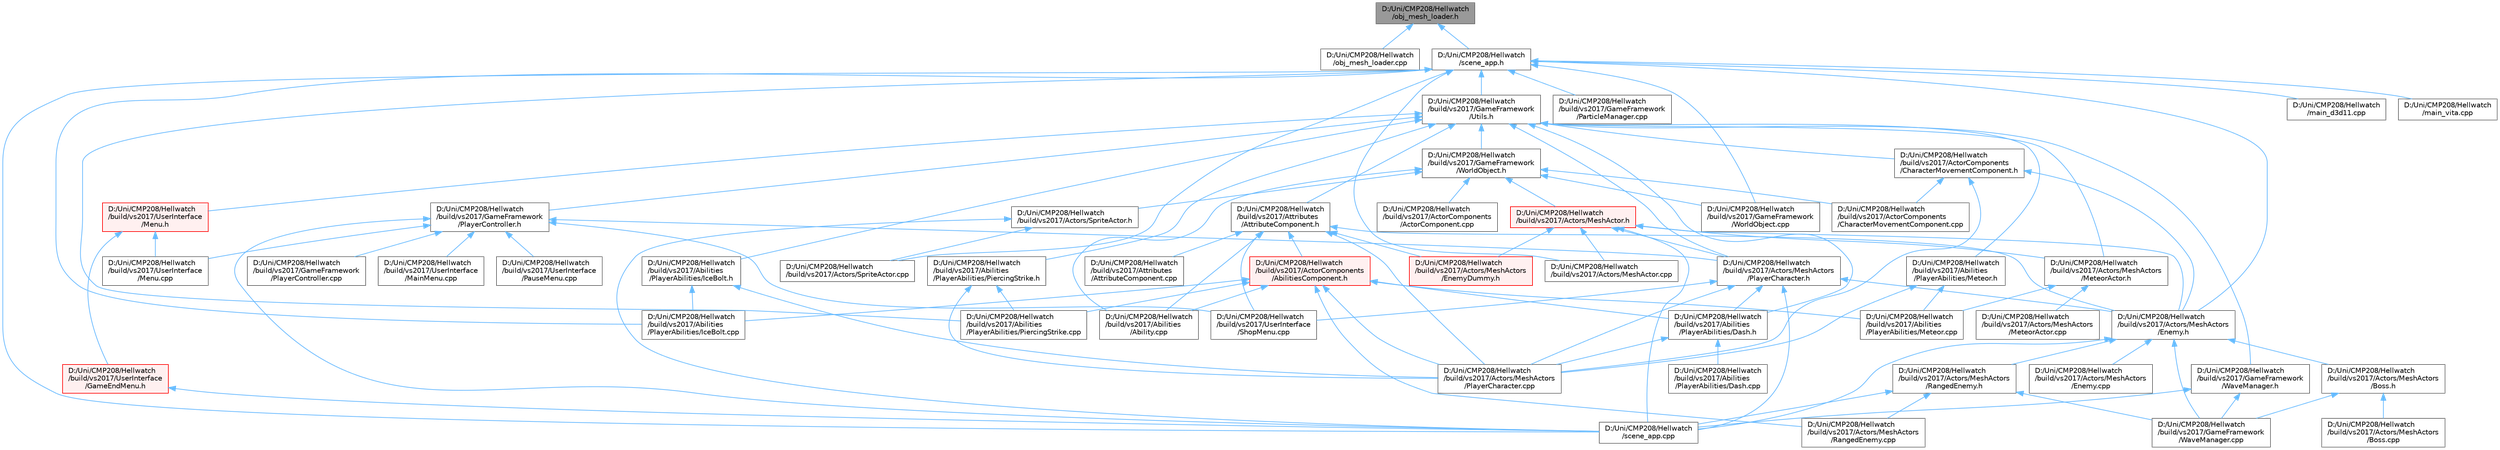 digraph "D:/Uni/CMP208/Hellwatch/obj_mesh_loader.h"
{
 // LATEX_PDF_SIZE
  bgcolor="transparent";
  edge [fontname=Helvetica,fontsize=10,labelfontname=Helvetica,labelfontsize=10];
  node [fontname=Helvetica,fontsize=10,shape=box,height=0.2,width=0.4];
  Node1 [label="D:/Uni/CMP208/Hellwatch\l/obj_mesh_loader.h",height=0.2,width=0.4,color="gray40", fillcolor="grey60", style="filled", fontcolor="black",tooltip=" "];
  Node1 -> Node2 [dir="back",color="steelblue1",style="solid"];
  Node2 [label="D:/Uni/CMP208/Hellwatch\l/obj_mesh_loader.cpp",height=0.2,width=0.4,color="grey40", fillcolor="white", style="filled",URL="$obj__mesh__loader_8cpp.html",tooltip=" "];
  Node1 -> Node3 [dir="back",color="steelblue1",style="solid"];
  Node3 [label="D:/Uni/CMP208/Hellwatch\l/scene_app.h",height=0.2,width=0.4,color="grey40", fillcolor="white", style="filled",URL="$scene__app_8h.html",tooltip=" "];
  Node3 -> Node4 [dir="back",color="steelblue1",style="solid"];
  Node4 [label="D:/Uni/CMP208/Hellwatch\l/build/vs2017/Abilities\l/PlayerAbilities/IceBolt.cpp",height=0.2,width=0.4,color="grey40", fillcolor="white", style="filled",URL="$_ice_bolt_8cpp.html",tooltip=" "];
  Node3 -> Node5 [dir="back",color="steelblue1",style="solid"];
  Node5 [label="D:/Uni/CMP208/Hellwatch\l/build/vs2017/Abilities\l/PlayerAbilities/PiercingStrike.cpp",height=0.2,width=0.4,color="grey40", fillcolor="white", style="filled",URL="$_piercing_strike_8cpp.html",tooltip=" "];
  Node3 -> Node6 [dir="back",color="steelblue1",style="solid"];
  Node6 [label="D:/Uni/CMP208/Hellwatch\l/build/vs2017/Actors/MeshActor.cpp",height=0.2,width=0.4,color="grey40", fillcolor="white", style="filled",URL="$_mesh_actor_8cpp.html",tooltip=" "];
  Node3 -> Node7 [dir="back",color="steelblue1",style="solid"];
  Node7 [label="D:/Uni/CMP208/Hellwatch\l/build/vs2017/Actors/MeshActors\l/Enemy.h",height=0.2,width=0.4,color="grey40", fillcolor="white", style="filled",URL="$_enemy_8h.html",tooltip=" "];
  Node7 -> Node8 [dir="back",color="steelblue1",style="solid"];
  Node8 [label="D:/Uni/CMP208/Hellwatch\l/build/vs2017/Actors/MeshActors\l/Boss.h",height=0.2,width=0.4,color="grey40", fillcolor="white", style="filled",URL="$_boss_8h.html",tooltip=" "];
  Node8 -> Node9 [dir="back",color="steelblue1",style="solid"];
  Node9 [label="D:/Uni/CMP208/Hellwatch\l/build/vs2017/Actors/MeshActors\l/Boss.cpp",height=0.2,width=0.4,color="grey40", fillcolor="white", style="filled",URL="$_boss_8cpp.html",tooltip=" "];
  Node8 -> Node10 [dir="back",color="steelblue1",style="solid"];
  Node10 [label="D:/Uni/CMP208/Hellwatch\l/build/vs2017/GameFramework\l/WaveManager.cpp",height=0.2,width=0.4,color="grey40", fillcolor="white", style="filled",URL="$_wave_manager_8cpp.html",tooltip=" "];
  Node7 -> Node11 [dir="back",color="steelblue1",style="solid"];
  Node11 [label="D:/Uni/CMP208/Hellwatch\l/build/vs2017/Actors/MeshActors\l/Enemy.cpp",height=0.2,width=0.4,color="grey40", fillcolor="white", style="filled",URL="$_enemy_8cpp.html",tooltip=" "];
  Node7 -> Node12 [dir="back",color="steelblue1",style="solid"];
  Node12 [label="D:/Uni/CMP208/Hellwatch\l/build/vs2017/Actors/MeshActors\l/RangedEnemy.h",height=0.2,width=0.4,color="grey40", fillcolor="white", style="filled",URL="$_ranged_enemy_8h.html",tooltip=" "];
  Node12 -> Node13 [dir="back",color="steelblue1",style="solid"];
  Node13 [label="D:/Uni/CMP208/Hellwatch\l/build/vs2017/Actors/MeshActors\l/RangedEnemy.cpp",height=0.2,width=0.4,color="grey40", fillcolor="white", style="filled",URL="$_ranged_enemy_8cpp.html",tooltip=" "];
  Node12 -> Node10 [dir="back",color="steelblue1",style="solid"];
  Node12 -> Node14 [dir="back",color="steelblue1",style="solid"];
  Node14 [label="D:/Uni/CMP208/Hellwatch\l/scene_app.cpp",height=0.2,width=0.4,color="grey40", fillcolor="white", style="filled",URL="$scene__app_8cpp.html",tooltip=" "];
  Node7 -> Node10 [dir="back",color="steelblue1",style="solid"];
  Node7 -> Node14 [dir="back",color="steelblue1",style="solid"];
  Node3 -> Node15 [dir="back",color="steelblue1",style="solid"];
  Node15 [label="D:/Uni/CMP208/Hellwatch\l/build/vs2017/Actors/SpriteActor.cpp",height=0.2,width=0.4,color="grey40", fillcolor="white", style="filled",URL="$_sprite_actor_8cpp.html",tooltip=" "];
  Node3 -> Node16 [dir="back",color="steelblue1",style="solid"];
  Node16 [label="D:/Uni/CMP208/Hellwatch\l/build/vs2017/GameFramework\l/ParticleManager.cpp",height=0.2,width=0.4,color="grey40", fillcolor="white", style="filled",URL="$_particle_manager_8cpp.html",tooltip=" "];
  Node3 -> Node17 [dir="back",color="steelblue1",style="solid"];
  Node17 [label="D:/Uni/CMP208/Hellwatch\l/build/vs2017/GameFramework\l/Utils.h",height=0.2,width=0.4,color="grey40", fillcolor="white", style="filled",URL="$_utils_8h.html",tooltip=" "];
  Node17 -> Node18 [dir="back",color="steelblue1",style="solid"];
  Node18 [label="D:/Uni/CMP208/Hellwatch\l/build/vs2017/Abilities\l/PlayerAbilities/Dash.h",height=0.2,width=0.4,color="grey40", fillcolor="white", style="filled",URL="$_dash_8h.html",tooltip=" "];
  Node18 -> Node19 [dir="back",color="steelblue1",style="solid"];
  Node19 [label="D:/Uni/CMP208/Hellwatch\l/build/vs2017/Abilities\l/PlayerAbilities/Dash.cpp",height=0.2,width=0.4,color="grey40", fillcolor="white", style="filled",URL="$_dash_8cpp.html",tooltip=" "];
  Node18 -> Node20 [dir="back",color="steelblue1",style="solid"];
  Node20 [label="D:/Uni/CMP208/Hellwatch\l/build/vs2017/Actors/MeshActors\l/PlayerCharacter.cpp",height=0.2,width=0.4,color="grey40", fillcolor="white", style="filled",URL="$_player_character_8cpp.html",tooltip=" "];
  Node17 -> Node21 [dir="back",color="steelblue1",style="solid"];
  Node21 [label="D:/Uni/CMP208/Hellwatch\l/build/vs2017/Abilities\l/PlayerAbilities/IceBolt.h",height=0.2,width=0.4,color="grey40", fillcolor="white", style="filled",URL="$_ice_bolt_8h.html",tooltip=" "];
  Node21 -> Node4 [dir="back",color="steelblue1",style="solid"];
  Node21 -> Node20 [dir="back",color="steelblue1",style="solid"];
  Node17 -> Node22 [dir="back",color="steelblue1",style="solid"];
  Node22 [label="D:/Uni/CMP208/Hellwatch\l/build/vs2017/Abilities\l/PlayerAbilities/Meteor.h",height=0.2,width=0.4,color="grey40", fillcolor="white", style="filled",URL="$_meteor_8h.html",tooltip=" "];
  Node22 -> Node23 [dir="back",color="steelblue1",style="solid"];
  Node23 [label="D:/Uni/CMP208/Hellwatch\l/build/vs2017/Abilities\l/PlayerAbilities/Meteor.cpp",height=0.2,width=0.4,color="grey40", fillcolor="white", style="filled",URL="$_meteor_8cpp.html",tooltip=" "];
  Node22 -> Node20 [dir="back",color="steelblue1",style="solid"];
  Node17 -> Node24 [dir="back",color="steelblue1",style="solid"];
  Node24 [label="D:/Uni/CMP208/Hellwatch\l/build/vs2017/Abilities\l/PlayerAbilities/PiercingStrike.h",height=0.2,width=0.4,color="grey40", fillcolor="white", style="filled",URL="$_piercing_strike_8h.html",tooltip=" "];
  Node24 -> Node5 [dir="back",color="steelblue1",style="solid"];
  Node24 -> Node20 [dir="back",color="steelblue1",style="solid"];
  Node17 -> Node25 [dir="back",color="steelblue1",style="solid"];
  Node25 [label="D:/Uni/CMP208/Hellwatch\l/build/vs2017/ActorComponents\l/CharacterMovementComponent.h",height=0.2,width=0.4,color="grey40", fillcolor="white", style="filled",URL="$_character_movement_component_8h.html",tooltip=" "];
  Node25 -> Node26 [dir="back",color="steelblue1",style="solid"];
  Node26 [label="D:/Uni/CMP208/Hellwatch\l/build/vs2017/ActorComponents\l/CharacterMovementComponent.cpp",height=0.2,width=0.4,color="grey40", fillcolor="white", style="filled",URL="$_character_movement_component_8cpp.html",tooltip=" "];
  Node25 -> Node7 [dir="back",color="steelblue1",style="solid"];
  Node25 -> Node20 [dir="back",color="steelblue1",style="solid"];
  Node17 -> Node27 [dir="back",color="steelblue1",style="solid"];
  Node27 [label="D:/Uni/CMP208/Hellwatch\l/build/vs2017/Actors/MeshActors\l/MeteorActor.h",height=0.2,width=0.4,color="grey40", fillcolor="white", style="filled",URL="$_meteor_actor_8h.html",tooltip=" "];
  Node27 -> Node23 [dir="back",color="steelblue1",style="solid"];
  Node27 -> Node28 [dir="back",color="steelblue1",style="solid"];
  Node28 [label="D:/Uni/CMP208/Hellwatch\l/build/vs2017/Actors/MeshActors\l/MeteorActor.cpp",height=0.2,width=0.4,color="grey40", fillcolor="white", style="filled",URL="$_meteor_actor_8cpp.html",tooltip=" "];
  Node17 -> Node29 [dir="back",color="steelblue1",style="solid"];
  Node29 [label="D:/Uni/CMP208/Hellwatch\l/build/vs2017/Actors/MeshActors\l/PlayerCharacter.h",height=0.2,width=0.4,color="grey40", fillcolor="white", style="filled",URL="$_player_character_8h.html",tooltip=" "];
  Node29 -> Node18 [dir="back",color="steelblue1",style="solid"];
  Node29 -> Node7 [dir="back",color="steelblue1",style="solid"];
  Node29 -> Node20 [dir="back",color="steelblue1",style="solid"];
  Node29 -> Node30 [dir="back",color="steelblue1",style="solid"];
  Node30 [label="D:/Uni/CMP208/Hellwatch\l/build/vs2017/UserInterface\l/ShopMenu.cpp",height=0.2,width=0.4,color="grey40", fillcolor="white", style="filled",URL="$_shop_menu_8cpp.html",tooltip=" "];
  Node29 -> Node14 [dir="back",color="steelblue1",style="solid"];
  Node17 -> Node31 [dir="back",color="steelblue1",style="solid"];
  Node31 [label="D:/Uni/CMP208/Hellwatch\l/build/vs2017/Attributes\l/AttributeComponent.h",height=0.2,width=0.4,color="grey40", fillcolor="white", style="filled",URL="$_attribute_component_8h.html",tooltip=" "];
  Node31 -> Node32 [dir="back",color="steelblue1",style="solid"];
  Node32 [label="D:/Uni/CMP208/Hellwatch\l/build/vs2017/Abilities\l/Ability.cpp",height=0.2,width=0.4,color="grey40", fillcolor="white", style="filled",URL="$_ability_8cpp.html",tooltip=" "];
  Node31 -> Node33 [dir="back",color="steelblue1",style="solid"];
  Node33 [label="D:/Uni/CMP208/Hellwatch\l/build/vs2017/ActorComponents\l/AbilitiesComponent.h",height=0.2,width=0.4,color="red", fillcolor="#FFF0F0", style="filled",URL="$_abilities_component_8h.html",tooltip=" "];
  Node33 -> Node32 [dir="back",color="steelblue1",style="solid"];
  Node33 -> Node18 [dir="back",color="steelblue1",style="solid"];
  Node33 -> Node4 [dir="back",color="steelblue1",style="solid"];
  Node33 -> Node23 [dir="back",color="steelblue1",style="solid"];
  Node33 -> Node5 [dir="back",color="steelblue1",style="solid"];
  Node33 -> Node20 [dir="back",color="steelblue1",style="solid"];
  Node33 -> Node13 [dir="back",color="steelblue1",style="solid"];
  Node31 -> Node7 [dir="back",color="steelblue1",style="solid"];
  Node31 -> Node35 [dir="back",color="steelblue1",style="solid"];
  Node35 [label="D:/Uni/CMP208/Hellwatch\l/build/vs2017/Actors/MeshActors\l/EnemyDummy.h",height=0.2,width=0.4,color="red", fillcolor="#FFF0F0", style="filled",URL="$_enemy_dummy_8h.html",tooltip=" "];
  Node31 -> Node20 [dir="back",color="steelblue1",style="solid"];
  Node31 -> Node37 [dir="back",color="steelblue1",style="solid"];
  Node37 [label="D:/Uni/CMP208/Hellwatch\l/build/vs2017/Attributes\l/AttributeComponent.cpp",height=0.2,width=0.4,color="grey40", fillcolor="white", style="filled",URL="$_attribute_component_8cpp.html",tooltip=" "];
  Node31 -> Node30 [dir="back",color="steelblue1",style="solid"];
  Node17 -> Node38 [dir="back",color="steelblue1",style="solid"];
  Node38 [label="D:/Uni/CMP208/Hellwatch\l/build/vs2017/GameFramework\l/PlayerController.h",height=0.2,width=0.4,color="grey40", fillcolor="white", style="filled",URL="$_player_controller_8h.html",tooltip=" "];
  Node38 -> Node29 [dir="back",color="steelblue1",style="solid"];
  Node38 -> Node39 [dir="back",color="steelblue1",style="solid"];
  Node39 [label="D:/Uni/CMP208/Hellwatch\l/build/vs2017/GameFramework\l/PlayerController.cpp",height=0.2,width=0.4,color="grey40", fillcolor="white", style="filled",URL="$_player_controller_8cpp.html",tooltip=" "];
  Node38 -> Node40 [dir="back",color="steelblue1",style="solid"];
  Node40 [label="D:/Uni/CMP208/Hellwatch\l/build/vs2017/UserInterface\l/MainMenu.cpp",height=0.2,width=0.4,color="grey40", fillcolor="white", style="filled",URL="$_main_menu_8cpp.html",tooltip=" "];
  Node38 -> Node41 [dir="back",color="steelblue1",style="solid"];
  Node41 [label="D:/Uni/CMP208/Hellwatch\l/build/vs2017/UserInterface\l/Menu.cpp",height=0.2,width=0.4,color="grey40", fillcolor="white", style="filled",URL="$_menu_8cpp.html",tooltip=" "];
  Node38 -> Node42 [dir="back",color="steelblue1",style="solid"];
  Node42 [label="D:/Uni/CMP208/Hellwatch\l/build/vs2017/UserInterface\l/PauseMenu.cpp",height=0.2,width=0.4,color="grey40", fillcolor="white", style="filled",URL="$_pause_menu_8cpp.html",tooltip=" "];
  Node38 -> Node30 [dir="back",color="steelblue1",style="solid"];
  Node38 -> Node14 [dir="back",color="steelblue1",style="solid"];
  Node17 -> Node43 [dir="back",color="steelblue1",style="solid"];
  Node43 [label="D:/Uni/CMP208/Hellwatch\l/build/vs2017/GameFramework\l/WaveManager.h",height=0.2,width=0.4,color="grey40", fillcolor="white", style="filled",URL="$_wave_manager_8h.html",tooltip=" "];
  Node43 -> Node10 [dir="back",color="steelblue1",style="solid"];
  Node43 -> Node14 [dir="back",color="steelblue1",style="solid"];
  Node17 -> Node44 [dir="back",color="steelblue1",style="solid"];
  Node44 [label="D:/Uni/CMP208/Hellwatch\l/build/vs2017/GameFramework\l/WorldObject.h",height=0.2,width=0.4,color="grey40", fillcolor="white", style="filled",URL="$_world_object_8h.html",tooltip=" "];
  Node44 -> Node32 [dir="back",color="steelblue1",style="solid"];
  Node44 -> Node45 [dir="back",color="steelblue1",style="solid"];
  Node45 [label="D:/Uni/CMP208/Hellwatch\l/build/vs2017/ActorComponents\l/ActorComponent.cpp",height=0.2,width=0.4,color="grey40", fillcolor="white", style="filled",URL="$_actor_component_8cpp.html",tooltip=" "];
  Node44 -> Node26 [dir="back",color="steelblue1",style="solid"];
  Node44 -> Node46 [dir="back",color="steelblue1",style="solid"];
  Node46 [label="D:/Uni/CMP208/Hellwatch\l/build/vs2017/Actors/MeshActor.h",height=0.2,width=0.4,color="red", fillcolor="#FFF0F0", style="filled",URL="$_mesh_actor_8h.html",tooltip=" "];
  Node46 -> Node6 [dir="back",color="steelblue1",style="solid"];
  Node46 -> Node7 [dir="back",color="steelblue1",style="solid"];
  Node46 -> Node35 [dir="back",color="steelblue1",style="solid"];
  Node46 -> Node27 [dir="back",color="steelblue1",style="solid"];
  Node46 -> Node29 [dir="back",color="steelblue1",style="solid"];
  Node46 -> Node14 [dir="back",color="steelblue1",style="solid"];
  Node44 -> Node51 [dir="back",color="steelblue1",style="solid"];
  Node51 [label="D:/Uni/CMP208/Hellwatch\l/build/vs2017/Actors/SpriteActor.h",height=0.2,width=0.4,color="grey40", fillcolor="white", style="filled",URL="$_sprite_actor_8h.html",tooltip=" "];
  Node51 -> Node15 [dir="back",color="steelblue1",style="solid"];
  Node51 -> Node14 [dir="back",color="steelblue1",style="solid"];
  Node44 -> Node52 [dir="back",color="steelblue1",style="solid"];
  Node52 [label="D:/Uni/CMP208/Hellwatch\l/build/vs2017/GameFramework\l/WorldObject.cpp",height=0.2,width=0.4,color="grey40", fillcolor="white", style="filled",URL="$_world_object_8cpp.html",tooltip=" "];
  Node17 -> Node53 [dir="back",color="steelblue1",style="solid"];
  Node53 [label="D:/Uni/CMP208/Hellwatch\l/build/vs2017/UserInterface\l/Menu.h",height=0.2,width=0.4,color="red", fillcolor="#FFF0F0", style="filled",URL="$_menu_8h.html",tooltip=" "];
  Node53 -> Node54 [dir="back",color="steelblue1",style="solid"];
  Node54 [label="D:/Uni/CMP208/Hellwatch\l/build/vs2017/UserInterface\l/GameEndMenu.h",height=0.2,width=0.4,color="red", fillcolor="#FFF0F0", style="filled",URL="$_game_end_menu_8h.html",tooltip=" "];
  Node54 -> Node14 [dir="back",color="steelblue1",style="solid"];
  Node53 -> Node41 [dir="back",color="steelblue1",style="solid"];
  Node3 -> Node52 [dir="back",color="steelblue1",style="solid"];
  Node3 -> Node59 [dir="back",color="steelblue1",style="solid"];
  Node59 [label="D:/Uni/CMP208/Hellwatch\l/main_d3d11.cpp",height=0.2,width=0.4,color="grey40", fillcolor="white", style="filled",URL="$main__d3d11_8cpp.html",tooltip=" "];
  Node3 -> Node60 [dir="back",color="steelblue1",style="solid"];
  Node60 [label="D:/Uni/CMP208/Hellwatch\l/main_vita.cpp",height=0.2,width=0.4,color="grey40", fillcolor="white", style="filled",URL="$main__vita_8cpp.html",tooltip=" "];
  Node3 -> Node14 [dir="back",color="steelblue1",style="solid"];
}
